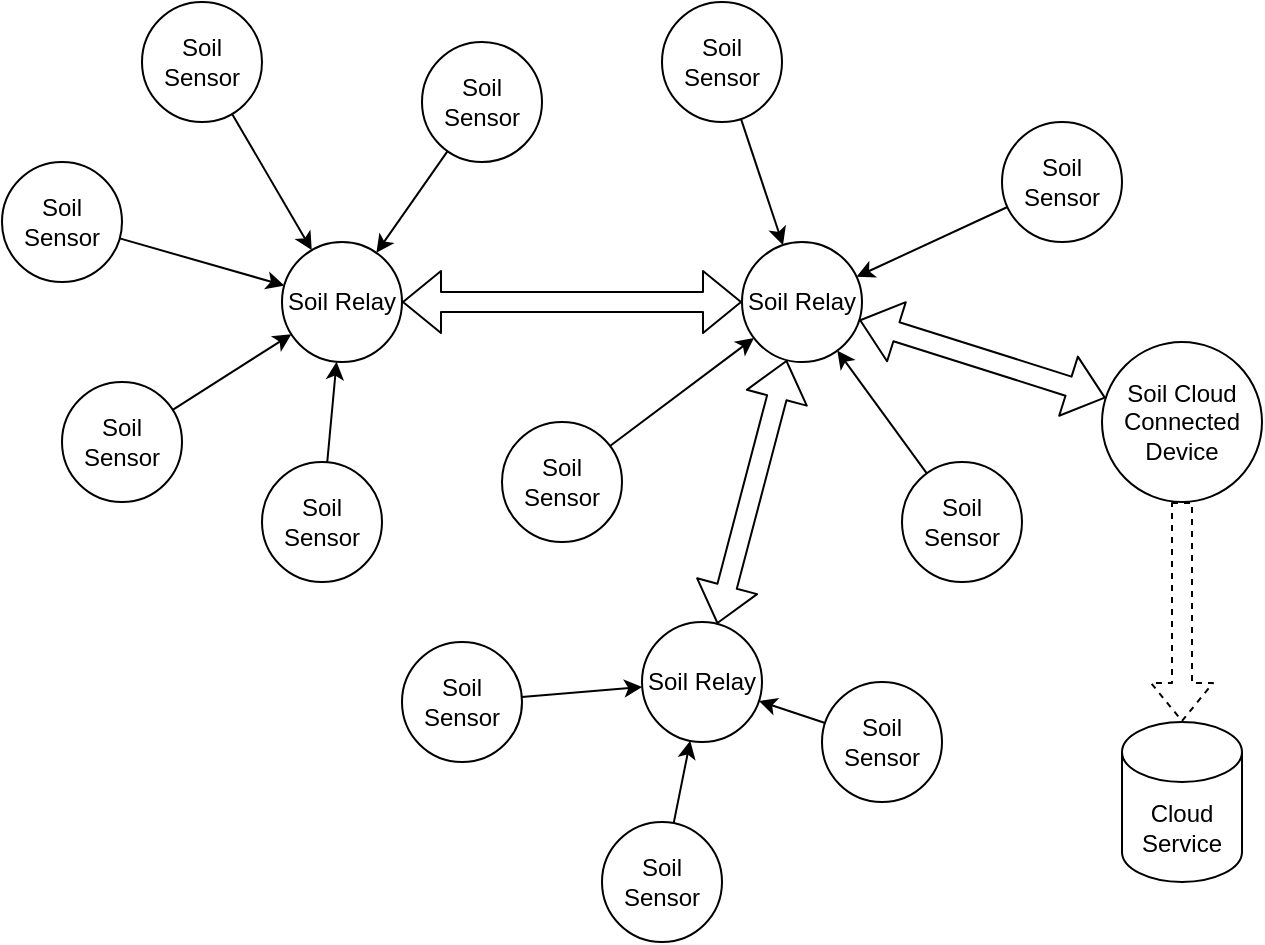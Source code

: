 <mxfile>
    <diagram id="Q17Cr-Na_2P8_dDYSJRU" name="Page-1">
        <mxGraphModel dx="627" dy="512" grid="1" gridSize="10" guides="1" tooltips="1" connect="1" arrows="1" fold="1" page="1" pageScale="1" pageWidth="850" pageHeight="1100" math="0" shadow="0">
            <root>
                <mxCell id="0"/>
                <mxCell id="1" parent="0"/>
                <mxCell id="30" style="edgeStyle=none;html=1;" parent="1" source="2" target="7" edge="1">
                    <mxGeometry relative="1" as="geometry"/>
                </mxCell>
                <mxCell id="2" value="Soil Sensor" style="ellipse;whiteSpace=wrap;html=1;aspect=fixed;" parent="1" vertex="1">
                    <mxGeometry x="170" y="120" width="60" height="60" as="geometry"/>
                </mxCell>
                <mxCell id="31" style="edgeStyle=none;html=1;" parent="1" source="3" target="7" edge="1">
                    <mxGeometry relative="1" as="geometry"/>
                </mxCell>
                <mxCell id="3" value="Soil Sensor" style="ellipse;whiteSpace=wrap;html=1;aspect=fixed;" parent="1" vertex="1">
                    <mxGeometry x="200" y="230" width="60" height="60" as="geometry"/>
                </mxCell>
                <mxCell id="29" style="edgeStyle=none;html=1;" parent="1" source="4" target="7" edge="1">
                    <mxGeometry relative="1" as="geometry"/>
                </mxCell>
                <mxCell id="4" value="Soil Sensor" style="ellipse;whiteSpace=wrap;html=1;aspect=fixed;" parent="1" vertex="1">
                    <mxGeometry x="240" y="40" width="60" height="60" as="geometry"/>
                </mxCell>
                <mxCell id="34" style="edgeStyle=none;html=1;" parent="1" source="5" target="7" edge="1">
                    <mxGeometry relative="1" as="geometry"/>
                </mxCell>
                <mxCell id="5" value="Soil Sensor" style="ellipse;whiteSpace=wrap;html=1;aspect=fixed;" parent="1" vertex="1">
                    <mxGeometry x="380" y="60" width="60" height="60" as="geometry"/>
                </mxCell>
                <mxCell id="25" value="" style="edgeStyle=none;html=1;" parent="1" source="6" target="10" edge="1">
                    <mxGeometry relative="1" as="geometry"/>
                </mxCell>
                <mxCell id="6" value="Soil&lt;br&gt;Sensor" style="ellipse;whiteSpace=wrap;html=1;aspect=fixed;" parent="1" vertex="1">
                    <mxGeometry x="420" y="250" width="60" height="60" as="geometry"/>
                </mxCell>
                <mxCell id="26" style="edgeStyle=none;html=1;exitX=1;exitY=0.5;exitDx=0;exitDy=0;entryX=0;entryY=0.5;entryDx=0;entryDy=0;shape=flexArrow;startArrow=block;" parent="1" source="7" target="10" edge="1">
                    <mxGeometry relative="1" as="geometry"/>
                </mxCell>
                <mxCell id="7" value="Soil Relay" style="ellipse;whiteSpace=wrap;html=1;aspect=fixed;" parent="1" vertex="1">
                    <mxGeometry x="310" y="160" width="60" height="60" as="geometry"/>
                </mxCell>
                <mxCell id="33" style="edgeStyle=none;html=1;" parent="1" source="9" target="7" edge="1">
                    <mxGeometry relative="1" as="geometry"/>
                </mxCell>
                <mxCell id="9" value="Soil Sensor" style="ellipse;whiteSpace=wrap;html=1;aspect=fixed;" parent="1" vertex="1">
                    <mxGeometry x="300" y="270" width="60" height="60" as="geometry"/>
                </mxCell>
                <mxCell id="22" style="edgeStyle=none;html=1;shape=flexArrow;startArrow=block;" parent="1" source="10" target="18" edge="1">
                    <mxGeometry relative="1" as="geometry"/>
                </mxCell>
                <mxCell id="10" value="Soil Relay" style="ellipse;whiteSpace=wrap;html=1;aspect=fixed;" parent="1" vertex="1">
                    <mxGeometry x="540" y="160" width="60" height="60" as="geometry"/>
                </mxCell>
                <mxCell id="24" style="edgeStyle=none;html=1;" parent="1" source="12" target="10" edge="1">
                    <mxGeometry relative="1" as="geometry"/>
                </mxCell>
                <mxCell id="12" value="Soil Sensor" style="ellipse;whiteSpace=wrap;html=1;aspect=fixed;" parent="1" vertex="1">
                    <mxGeometry x="500" y="40" width="60" height="60" as="geometry"/>
                </mxCell>
                <mxCell id="23" style="edgeStyle=none;html=1;" parent="1" source="13" target="10" edge="1">
                    <mxGeometry relative="1" as="geometry"/>
                </mxCell>
                <mxCell id="13" value="Soil Sensor" style="ellipse;whiteSpace=wrap;html=1;aspect=fixed;" parent="1" vertex="1">
                    <mxGeometry x="670" y="100" width="60" height="60" as="geometry"/>
                </mxCell>
                <mxCell id="28" style="edgeStyle=none;html=1;" parent="1" source="14" target="10" edge="1">
                    <mxGeometry relative="1" as="geometry"/>
                </mxCell>
                <mxCell id="14" value="Soil Sensor" style="ellipse;whiteSpace=wrap;html=1;aspect=fixed;" parent="1" vertex="1">
                    <mxGeometry x="620" y="270" width="60" height="60" as="geometry"/>
                </mxCell>
                <mxCell id="40" style="edgeStyle=none;html=1;" parent="1" source="15" target="37" edge="1">
                    <mxGeometry relative="1" as="geometry"/>
                </mxCell>
                <mxCell id="15" value="Soil&lt;br&gt;Sensor" style="ellipse;whiteSpace=wrap;html=1;aspect=fixed;" parent="1" vertex="1">
                    <mxGeometry x="580" y="380" width="60" height="60" as="geometry"/>
                </mxCell>
                <mxCell id="36" style="edgeStyle=none;html=1;shape=flexArrow;dashed=1;" parent="1" source="18" target="35" edge="1">
                    <mxGeometry relative="1" as="geometry"/>
                </mxCell>
                <mxCell id="18" value="Soil Cloud Connected Device" style="ellipse;whiteSpace=wrap;html=1;aspect=fixed;" parent="1" vertex="1">
                    <mxGeometry x="720" y="210" width="80" height="80" as="geometry"/>
                </mxCell>
                <mxCell id="35" value="Cloud Service" style="shape=cylinder3;whiteSpace=wrap;html=1;boundedLbl=1;backgroundOutline=1;size=15;" parent="1" vertex="1">
                    <mxGeometry x="730" y="400" width="60" height="80" as="geometry"/>
                </mxCell>
                <mxCell id="41" style="edgeStyle=none;html=1;shape=flexArrow;startArrow=block;" parent="1" source="37" target="10" edge="1">
                    <mxGeometry relative="1" as="geometry"/>
                </mxCell>
                <mxCell id="37" value="Soil Relay" style="ellipse;whiteSpace=wrap;html=1;aspect=fixed;" parent="1" vertex="1">
                    <mxGeometry x="490" y="350" width="60" height="60" as="geometry"/>
                </mxCell>
                <mxCell id="39" style="edgeStyle=none;html=1;" parent="1" source="38" target="37" edge="1">
                    <mxGeometry relative="1" as="geometry"/>
                </mxCell>
                <mxCell id="38" value="Soil Sensor" style="ellipse;whiteSpace=wrap;html=1;aspect=fixed;" parent="1" vertex="1">
                    <mxGeometry x="370" y="360" width="60" height="60" as="geometry"/>
                </mxCell>
                <mxCell id="43" style="edgeStyle=none;html=1;" parent="1" source="42" target="37" edge="1">
                    <mxGeometry relative="1" as="geometry"/>
                </mxCell>
                <mxCell id="42" value="Soil Sensor" style="ellipse;whiteSpace=wrap;html=1;aspect=fixed;" parent="1" vertex="1">
                    <mxGeometry x="470" y="450" width="60" height="60" as="geometry"/>
                </mxCell>
            </root>
        </mxGraphModel>
    </diagram>
</mxfile>